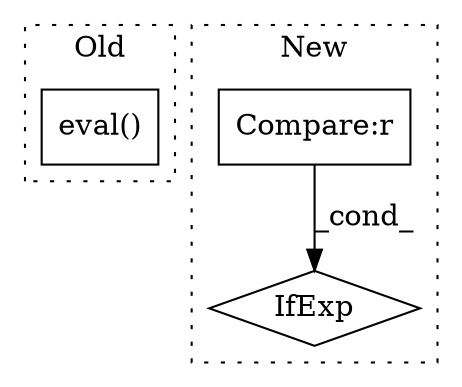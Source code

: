 digraph G {
subgraph cluster0 {
1 [label="eval()" a="75" s="1805" l="12" shape="box"];
label = "Old";
style="dotted";
}
subgraph cluster1 {
2 [label="IfExp" a="51" s="2093,2111" l="4,6" shape="diamond"];
3 [label="Compare:r" a="40" s="2097" l="14" shape="box"];
label = "New";
style="dotted";
}
3 -> 2 [label="_cond_"];
}